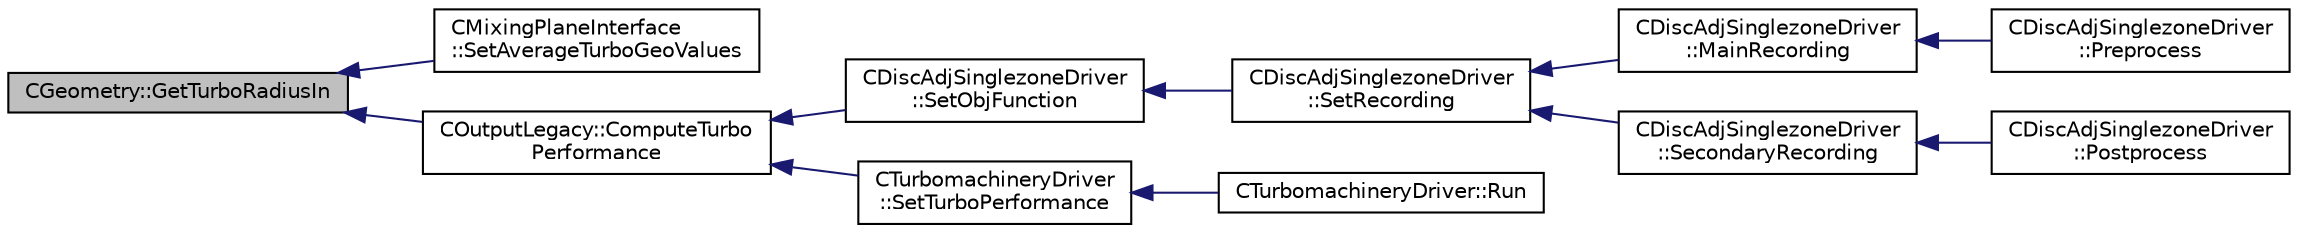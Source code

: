 digraph "CGeometry::GetTurboRadiusIn"
{
  edge [fontname="Helvetica",fontsize="10",labelfontname="Helvetica",labelfontsize="10"];
  node [fontname="Helvetica",fontsize="10",shape=record];
  rankdir="LR";
  Node1774 [label="CGeometry::GetTurboRadiusIn",height=0.2,width=0.4,color="black", fillcolor="grey75", style="filled", fontcolor="black"];
  Node1774 -> Node1775 [dir="back",color="midnightblue",fontsize="10",style="solid",fontname="Helvetica"];
  Node1775 [label="CMixingPlaneInterface\l::SetAverageTurboGeoValues",height=0.2,width=0.4,color="black", fillcolor="white", style="filled",URL="$class_c_mixing_plane_interface.html#a723cfdb9d78198837794f23bb21f1bd4",tooltip="Store all the turboperformance in the solver in ZONE_0. "];
  Node1774 -> Node1776 [dir="back",color="midnightblue",fontsize="10",style="solid",fontname="Helvetica"];
  Node1776 [label="COutputLegacy::ComputeTurbo\lPerformance",height=0.2,width=0.4,color="black", fillcolor="white", style="filled",URL="$class_c_output_legacy.html#a870a4170d6099c1f7c589596e20d2079",tooltip="Compute . "];
  Node1776 -> Node1777 [dir="back",color="midnightblue",fontsize="10",style="solid",fontname="Helvetica"];
  Node1777 [label="CDiscAdjSinglezoneDriver\l::SetObjFunction",height=0.2,width=0.4,color="black", fillcolor="white", style="filled",URL="$class_c_disc_adj_singlezone_driver.html#aea0513ac808106c6a92be610b3b17a6a",tooltip="Set the objective function. "];
  Node1777 -> Node1778 [dir="back",color="midnightblue",fontsize="10",style="solid",fontname="Helvetica"];
  Node1778 [label="CDiscAdjSinglezoneDriver\l::SetRecording",height=0.2,width=0.4,color="black", fillcolor="white", style="filled",URL="$class_c_disc_adj_singlezone_driver.html#a7e519f0f189a3a102b0630edaaa9d233",tooltip="Record one iteration of a flow iteration in within multiple zones. "];
  Node1778 -> Node1779 [dir="back",color="midnightblue",fontsize="10",style="solid",fontname="Helvetica"];
  Node1779 [label="CDiscAdjSinglezoneDriver\l::MainRecording",height=0.2,width=0.4,color="black", fillcolor="white", style="filled",URL="$class_c_disc_adj_singlezone_driver.html#af4087bc4859a336b67555336d8f28aaf",tooltip="Record the main computational path. "];
  Node1779 -> Node1780 [dir="back",color="midnightblue",fontsize="10",style="solid",fontname="Helvetica"];
  Node1780 [label="CDiscAdjSinglezoneDriver\l::Preprocess",height=0.2,width=0.4,color="black", fillcolor="white", style="filled",URL="$class_c_disc_adj_singlezone_driver.html#a2d0785572312526d0bd695a14dd405f2",tooltip="Preprocess the single-zone iteration. "];
  Node1778 -> Node1781 [dir="back",color="midnightblue",fontsize="10",style="solid",fontname="Helvetica"];
  Node1781 [label="CDiscAdjSinglezoneDriver\l::SecondaryRecording",height=0.2,width=0.4,color="black", fillcolor="white", style="filled",URL="$class_c_disc_adj_singlezone_driver.html#ad328a74dd89ed2e335b22c4bf2b53cb0",tooltip="Record the secondary computational path. "];
  Node1781 -> Node1782 [dir="back",color="midnightblue",fontsize="10",style="solid",fontname="Helvetica"];
  Node1782 [label="CDiscAdjSinglezoneDriver\l::Postprocess",height=0.2,width=0.4,color="black", fillcolor="white", style="filled",URL="$class_c_disc_adj_singlezone_driver.html#af0ac923c07d86674b252c28df9a115da",tooltip="Postprocess the adjoint iteration for ZONE_0. "];
  Node1776 -> Node1783 [dir="back",color="midnightblue",fontsize="10",style="solid",fontname="Helvetica"];
  Node1783 [label="CTurbomachineryDriver\l::SetTurboPerformance",height=0.2,width=0.4,color="black", fillcolor="white", style="filled",URL="$class_c_turbomachinery_driver.html#a5f79f6d56a18a557d1afce41629ec743",tooltip="Set Mixing Plane interface within multiple zones. "];
  Node1783 -> Node1784 [dir="back",color="midnightblue",fontsize="10",style="solid",fontname="Helvetica"];
  Node1784 [label="CTurbomachineryDriver::Run",height=0.2,width=0.4,color="black", fillcolor="white", style="filled",URL="$class_c_turbomachinery_driver.html#a4c5a1aaddfe1130684fbcdcacd7eb83f",tooltip="Run a single iteration of the physics within multiple zones. "];
}

